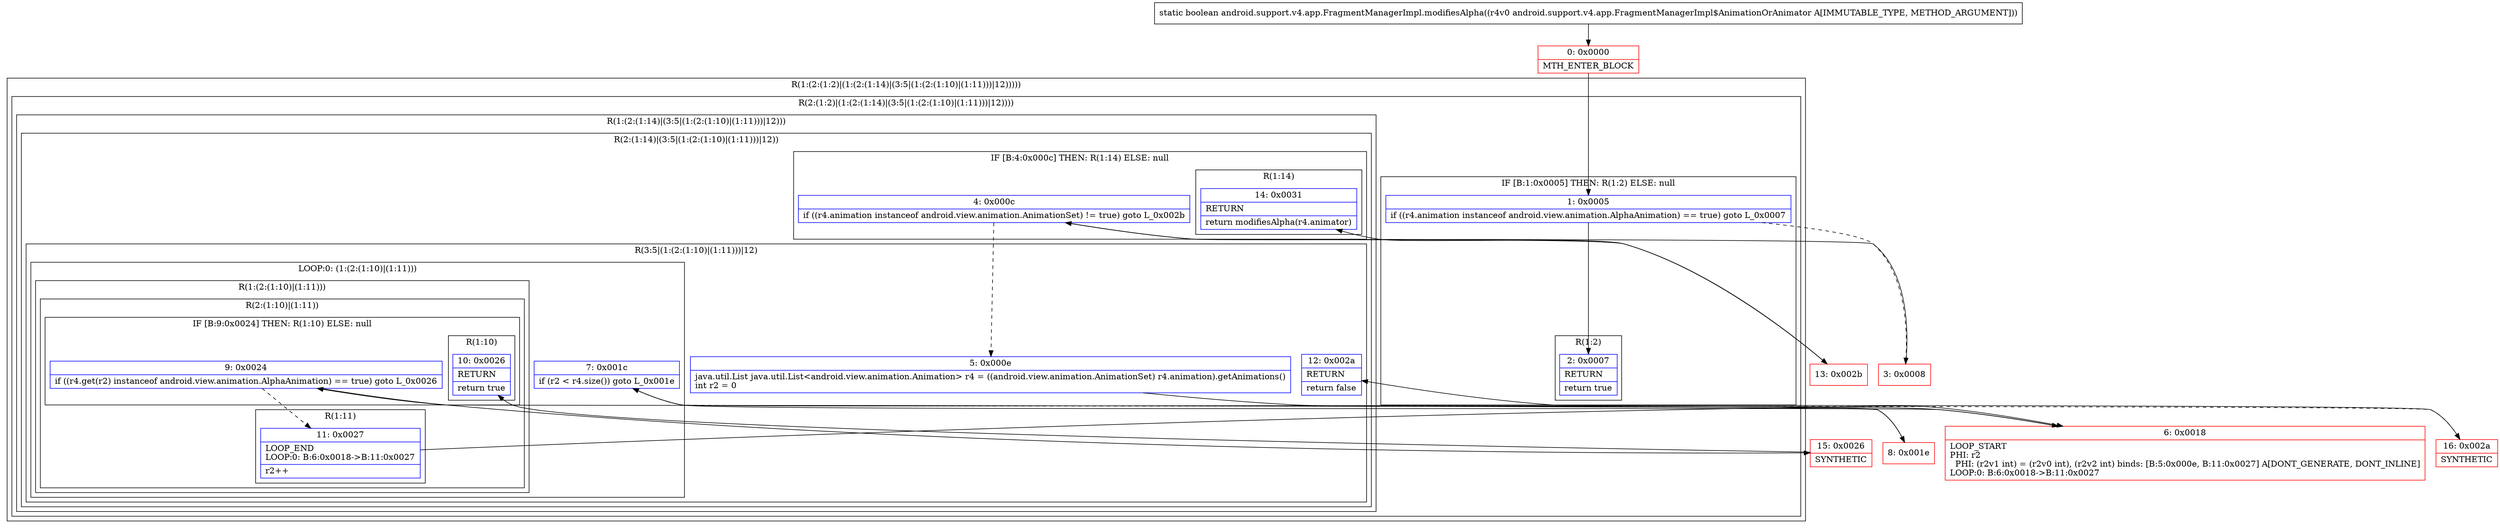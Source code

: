 digraph "CFG forandroid.support.v4.app.FragmentManagerImpl.modifiesAlpha(Landroid\/support\/v4\/app\/FragmentManagerImpl$AnimationOrAnimator;)Z" {
subgraph cluster_Region_797087907 {
label = "R(1:(2:(1:2)|(1:(2:(1:14)|(3:5|(1:(2:(1:10)|(1:11)))|12)))))";
node [shape=record,color=blue];
subgraph cluster_Region_1823382264 {
label = "R(2:(1:2)|(1:(2:(1:14)|(3:5|(1:(2:(1:10)|(1:11)))|12))))";
node [shape=record,color=blue];
subgraph cluster_IfRegion_1833753181 {
label = "IF [B:1:0x0005] THEN: R(1:2) ELSE: null";
node [shape=record,color=blue];
Node_1 [shape=record,label="{1\:\ 0x0005|if ((r4.animation instanceof android.view.animation.AlphaAnimation) == true) goto L_0x0007\l}"];
subgraph cluster_Region_1820167568 {
label = "R(1:2)";
node [shape=record,color=blue];
Node_2 [shape=record,label="{2\:\ 0x0007|RETURN\l|return true\l}"];
}
}
subgraph cluster_Region_1468094268 {
label = "R(1:(2:(1:14)|(3:5|(1:(2:(1:10)|(1:11)))|12)))";
node [shape=record,color=blue];
subgraph cluster_Region_1331723886 {
label = "R(2:(1:14)|(3:5|(1:(2:(1:10)|(1:11)))|12))";
node [shape=record,color=blue];
subgraph cluster_IfRegion_1156959213 {
label = "IF [B:4:0x000c] THEN: R(1:14) ELSE: null";
node [shape=record,color=blue];
Node_4 [shape=record,label="{4\:\ 0x000c|if ((r4.animation instanceof android.view.animation.AnimationSet) != true) goto L_0x002b\l}"];
subgraph cluster_Region_1155846126 {
label = "R(1:14)";
node [shape=record,color=blue];
Node_14 [shape=record,label="{14\:\ 0x0031|RETURN\l|return modifiesAlpha(r4.animator)\l}"];
}
}
subgraph cluster_Region_1935389753 {
label = "R(3:5|(1:(2:(1:10)|(1:11)))|12)";
node [shape=record,color=blue];
Node_5 [shape=record,label="{5\:\ 0x000e|java.util.List java.util.List\<android.view.animation.Animation\> r4 = ((android.view.animation.AnimationSet) r4.animation).getAnimations()\lint r2 = 0\l}"];
subgraph cluster_LoopRegion_236302954 {
label = "LOOP:0: (1:(2:(1:10)|(1:11)))";
node [shape=record,color=blue];
Node_7 [shape=record,label="{7\:\ 0x001c|if (r2 \< r4.size()) goto L_0x001e\l}"];
subgraph cluster_Region_427907321 {
label = "R(1:(2:(1:10)|(1:11)))";
node [shape=record,color=blue];
subgraph cluster_Region_1440667305 {
label = "R(2:(1:10)|(1:11))";
node [shape=record,color=blue];
subgraph cluster_IfRegion_1629653646 {
label = "IF [B:9:0x0024] THEN: R(1:10) ELSE: null";
node [shape=record,color=blue];
Node_9 [shape=record,label="{9\:\ 0x0024|if ((r4.get(r2) instanceof android.view.animation.AlphaAnimation) == true) goto L_0x0026\l}"];
subgraph cluster_Region_1058985308 {
label = "R(1:10)";
node [shape=record,color=blue];
Node_10 [shape=record,label="{10\:\ 0x0026|RETURN\l|return true\l}"];
}
}
subgraph cluster_Region_1155038674 {
label = "R(1:11)";
node [shape=record,color=blue];
Node_11 [shape=record,label="{11\:\ 0x0027|LOOP_END\lLOOP:0: B:6:0x0018\-\>B:11:0x0027\l|r2++\l}"];
}
}
}
}
Node_12 [shape=record,label="{12\:\ 0x002a|RETURN\l|return false\l}"];
}
}
}
}
}
Node_0 [shape=record,color=red,label="{0\:\ 0x0000|MTH_ENTER_BLOCK\l}"];
Node_3 [shape=record,color=red,label="{3\:\ 0x0008}"];
Node_6 [shape=record,color=red,label="{6\:\ 0x0018|LOOP_START\lPHI: r2 \l  PHI: (r2v1 int) = (r2v0 int), (r2v2 int) binds: [B:5:0x000e, B:11:0x0027] A[DONT_GENERATE, DONT_INLINE]\lLOOP:0: B:6:0x0018\-\>B:11:0x0027\l}"];
Node_8 [shape=record,color=red,label="{8\:\ 0x001e}"];
Node_13 [shape=record,color=red,label="{13\:\ 0x002b}"];
Node_15 [shape=record,color=red,label="{15\:\ 0x0026|SYNTHETIC\l}"];
Node_16 [shape=record,color=red,label="{16\:\ 0x002a|SYNTHETIC\l}"];
MethodNode[shape=record,label="{static boolean android.support.v4.app.FragmentManagerImpl.modifiesAlpha((r4v0 android.support.v4.app.FragmentManagerImpl$AnimationOrAnimator A[IMMUTABLE_TYPE, METHOD_ARGUMENT])) }"];
MethodNode -> Node_0;
Node_1 -> Node_2;
Node_1 -> Node_3[style=dashed];
Node_4 -> Node_5[style=dashed];
Node_4 -> Node_13;
Node_5 -> Node_6;
Node_7 -> Node_8;
Node_7 -> Node_16[style=dashed];
Node_9 -> Node_11[style=dashed];
Node_9 -> Node_15;
Node_11 -> Node_6;
Node_0 -> Node_1;
Node_3 -> Node_4;
Node_6 -> Node_7;
Node_8 -> Node_9;
Node_13 -> Node_14;
Node_15 -> Node_10;
Node_16 -> Node_12;
}

